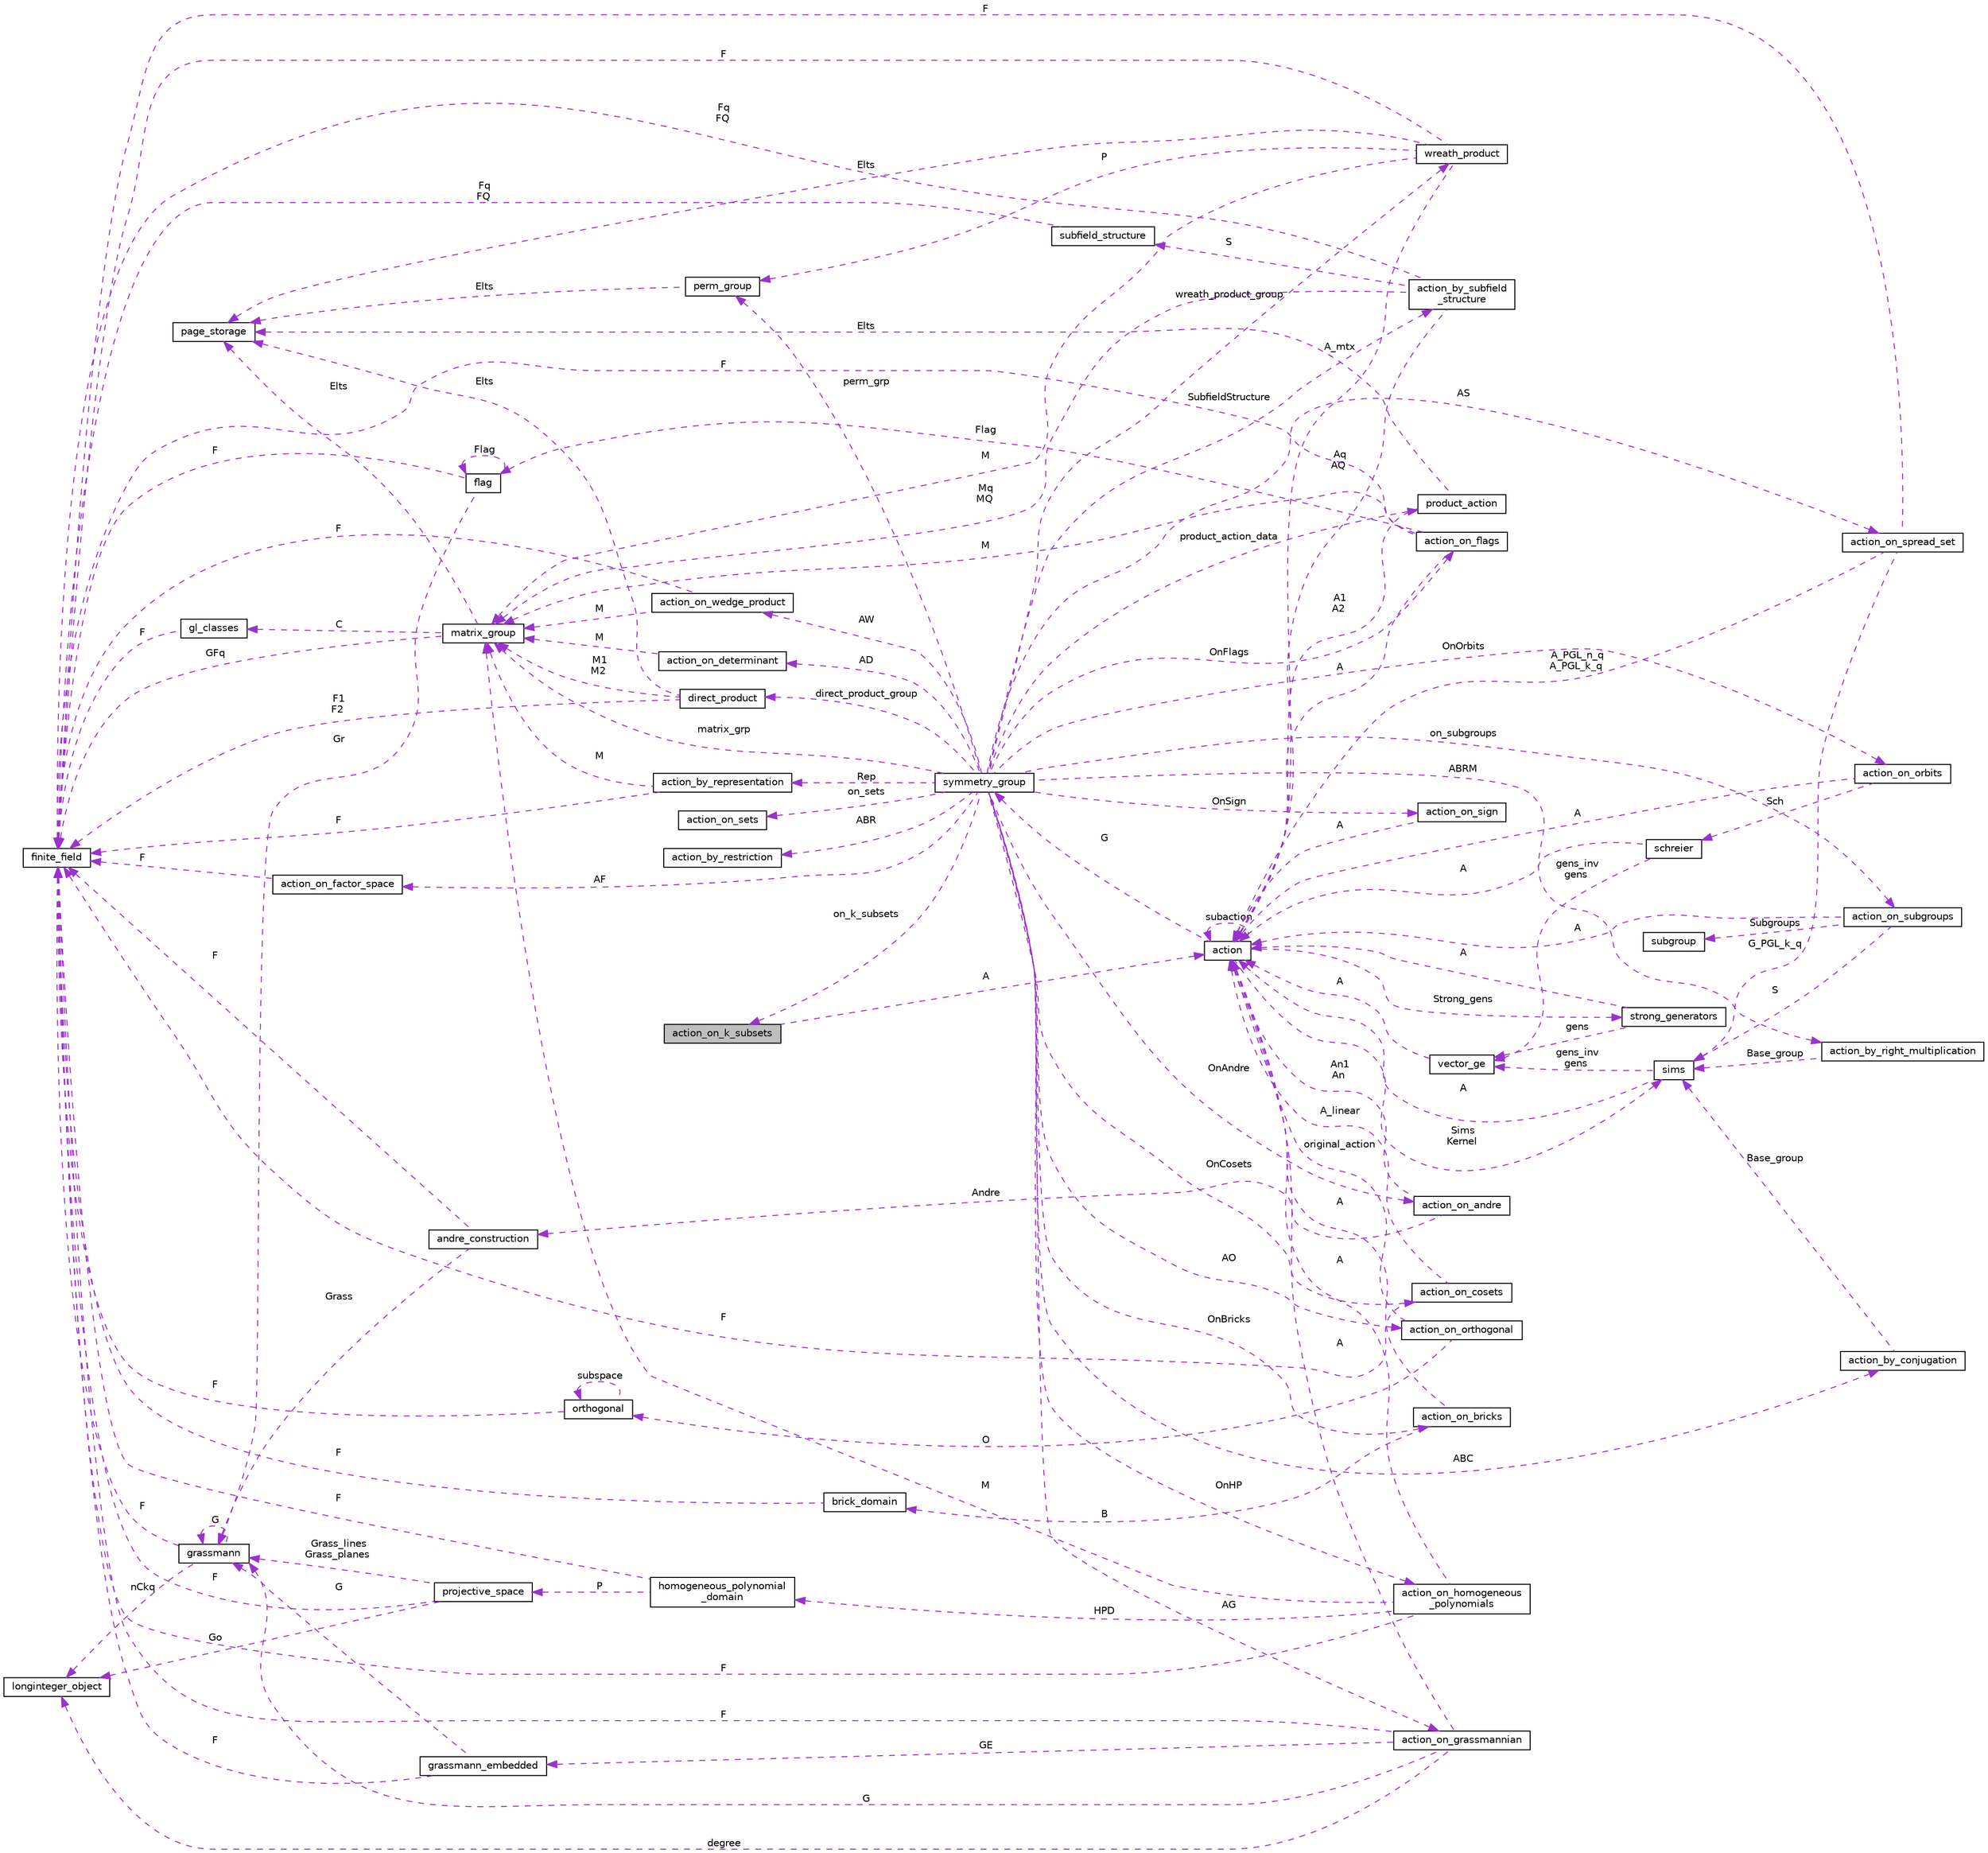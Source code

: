 digraph "action_on_k_subsets"
{
  edge [fontname="Helvetica",fontsize="10",labelfontname="Helvetica",labelfontsize="10"];
  node [fontname="Helvetica",fontsize="10",shape=record];
  rankdir="LR";
  Node1 [label="action_on_k_subsets",height=0.2,width=0.4,color="black", fillcolor="grey75", style="filled", fontcolor="black"];
  Node2 -> Node1 [dir="back",color="darkorchid3",fontsize="10",style="dashed",label=" A" ,fontname="Helvetica"];
  Node2 [label="action",height=0.2,width=0.4,color="black", fillcolor="white", style="filled",URL="$d2/d86/classaction.html"];
  Node3 -> Node2 [dir="back",color="darkorchid3",fontsize="10",style="dashed",label=" G" ,fontname="Helvetica"];
  Node3 [label="symmetry_group",height=0.2,width=0.4,color="black", fillcolor="white", style="filled",URL="$dd/d3b/unionsymmetry__group.html"];
  Node4 -> Node3 [dir="back",color="darkorchid3",fontsize="10",style="dashed",label=" product_action_data" ,fontname="Helvetica"];
  Node4 [label="product_action",height=0.2,width=0.4,color="black", fillcolor="white", style="filled",URL="$d8/d74/classproduct__action.html"];
  Node5 -> Node4 [dir="back",color="darkorchid3",fontsize="10",style="dashed",label=" Elts" ,fontname="Helvetica"];
  Node5 [label="page_storage",height=0.2,width=0.4,color="black", fillcolor="white", style="filled",URL="$dc/d72/classpage__storage.html"];
  Node2 -> Node4 [dir="back",color="darkorchid3",fontsize="10",style="dashed",label=" A1\nA2" ,fontname="Helvetica"];
  Node6 -> Node3 [dir="back",color="darkorchid3",fontsize="10",style="dashed",label=" ABR" ,fontname="Helvetica"];
  Node6 [label="action_by_restriction",height=0.2,width=0.4,color="black", fillcolor="white", style="filled",URL="$d1/d7e/classaction__by__restriction.html"];
  Node7 -> Node3 [dir="back",color="darkorchid3",fontsize="10",style="dashed",label=" OnFlags" ,fontname="Helvetica"];
  Node7 [label="action_on_flags",height=0.2,width=0.4,color="black", fillcolor="white", style="filled",URL="$dd/dc4/classaction__on__flags.html"];
  Node2 -> Node7 [dir="back",color="darkorchid3",fontsize="10",style="dashed",label=" A" ,fontname="Helvetica"];
  Node8 -> Node7 [dir="back",color="darkorchid3",fontsize="10",style="dashed",label=" M" ,fontname="Helvetica"];
  Node8 [label="matrix_group",height=0.2,width=0.4,color="black", fillcolor="white", style="filled",URL="$d3/ded/classmatrix__group.html"];
  Node5 -> Node8 [dir="back",color="darkorchid3",fontsize="10",style="dashed",label=" Elts" ,fontname="Helvetica"];
  Node9 -> Node8 [dir="back",color="darkorchid3",fontsize="10",style="dashed",label=" C" ,fontname="Helvetica"];
  Node9 [label="gl_classes",height=0.2,width=0.4,color="black", fillcolor="white", style="filled",URL="$d6/dab/classgl__classes.html"];
  Node10 -> Node9 [dir="back",color="darkorchid3",fontsize="10",style="dashed",label=" F" ,fontname="Helvetica"];
  Node10 [label="finite_field",height=0.2,width=0.4,color="black", fillcolor="white", style="filled",URL="$df/d5a/classfinite__field.html"];
  Node10 -> Node8 [dir="back",color="darkorchid3",fontsize="10",style="dashed",label=" GFq" ,fontname="Helvetica"];
  Node11 -> Node7 [dir="back",color="darkorchid3",fontsize="10",style="dashed",label=" Flag" ,fontname="Helvetica"];
  Node11 [label="flag",height=0.2,width=0.4,color="black", fillcolor="white", style="filled",URL="$d8/d06/classflag.html"];
  Node11 -> Node11 [dir="back",color="darkorchid3",fontsize="10",style="dashed",label=" Flag" ,fontname="Helvetica"];
  Node12 -> Node11 [dir="back",color="darkorchid3",fontsize="10",style="dashed",label=" Gr" ,fontname="Helvetica"];
  Node12 [label="grassmann",height=0.2,width=0.4,color="black", fillcolor="white", style="filled",URL="$df/d02/classgrassmann.html"];
  Node13 -> Node12 [dir="back",color="darkorchid3",fontsize="10",style="dashed",label=" nCkq" ,fontname="Helvetica"];
  Node13 [label="longinteger_object",height=0.2,width=0.4,color="black", fillcolor="white", style="filled",URL="$dd/d7e/classlonginteger__object.html"];
  Node12 -> Node12 [dir="back",color="darkorchid3",fontsize="10",style="dashed",label=" G" ,fontname="Helvetica"];
  Node10 -> Node12 [dir="back",color="darkorchid3",fontsize="10",style="dashed",label=" F" ,fontname="Helvetica"];
  Node10 -> Node11 [dir="back",color="darkorchid3",fontsize="10",style="dashed",label=" F" ,fontname="Helvetica"];
  Node10 -> Node7 [dir="back",color="darkorchid3",fontsize="10",style="dashed",label=" F" ,fontname="Helvetica"];
  Node14 -> Node3 [dir="back",color="darkorchid3",fontsize="10",style="dashed",label=" AW" ,fontname="Helvetica"];
  Node14 [label="action_on_wedge_product",height=0.2,width=0.4,color="black", fillcolor="white", style="filled",URL="$d0/deb/classaction__on__wedge__product.html"];
  Node8 -> Node14 [dir="back",color="darkorchid3",fontsize="10",style="dashed",label=" M" ,fontname="Helvetica"];
  Node10 -> Node14 [dir="back",color="darkorchid3",fontsize="10",style="dashed",label=" F" ,fontname="Helvetica"];
  Node15 -> Node3 [dir="back",color="darkorchid3",fontsize="10",style="dashed",label=" AF" ,fontname="Helvetica"];
  Node15 [label="action_on_factor_space",height=0.2,width=0.4,color="black", fillcolor="white", style="filled",URL="$d5/d25/classaction__on__factor__space.html"];
  Node10 -> Node15 [dir="back",color="darkorchid3",fontsize="10",style="dashed",label=" F" ,fontname="Helvetica"];
  Node16 -> Node3 [dir="back",color="darkorchid3",fontsize="10",style="dashed",label=" OnCosets" ,fontname="Helvetica"];
  Node16 [label="action_on_cosets",height=0.2,width=0.4,color="black", fillcolor="white", style="filled",URL="$d3/d72/classaction__on__cosets.html"];
  Node2 -> Node16 [dir="back",color="darkorchid3",fontsize="10",style="dashed",label=" A_linear" ,fontname="Helvetica"];
  Node10 -> Node16 [dir="back",color="darkorchid3",fontsize="10",style="dashed",label=" F" ,fontname="Helvetica"];
  Node17 -> Node3 [dir="back",color="darkorchid3",fontsize="10",style="dashed",label=" AO" ,fontname="Helvetica"];
  Node17 [label="action_on_orthogonal",height=0.2,width=0.4,color="black", fillcolor="white", style="filled",URL="$dc/d87/classaction__on__orthogonal.html"];
  Node2 -> Node17 [dir="back",color="darkorchid3",fontsize="10",style="dashed",label=" original_action" ,fontname="Helvetica"];
  Node18 -> Node17 [dir="back",color="darkorchid3",fontsize="10",style="dashed",label=" O" ,fontname="Helvetica"];
  Node18 [label="orthogonal",height=0.2,width=0.4,color="black", fillcolor="white", style="filled",URL="$d7/daa/classorthogonal.html"];
  Node18 -> Node18 [dir="back",color="darkorchid3",fontsize="10",style="dashed",label=" subspace" ,fontname="Helvetica"];
  Node10 -> Node18 [dir="back",color="darkorchid3",fontsize="10",style="dashed",label=" F" ,fontname="Helvetica"];
  Node19 -> Node3 [dir="back",color="darkorchid3",fontsize="10",style="dashed",label=" AG" ,fontname="Helvetica"];
  Node19 [label="action_on_grassmannian",height=0.2,width=0.4,color="black", fillcolor="white", style="filled",URL="$d9/ddf/classaction__on__grassmannian.html"];
  Node13 -> Node19 [dir="back",color="darkorchid3",fontsize="10",style="dashed",label=" degree" ,fontname="Helvetica"];
  Node20 -> Node19 [dir="back",color="darkorchid3",fontsize="10",style="dashed",label=" GE" ,fontname="Helvetica"];
  Node20 [label="grassmann_embedded",height=0.2,width=0.4,color="black", fillcolor="white", style="filled",URL="$d4/dda/classgrassmann__embedded.html"];
  Node12 -> Node20 [dir="back",color="darkorchid3",fontsize="10",style="dashed",label=" G" ,fontname="Helvetica"];
  Node10 -> Node20 [dir="back",color="darkorchid3",fontsize="10",style="dashed",label=" F" ,fontname="Helvetica"];
  Node2 -> Node19 [dir="back",color="darkorchid3",fontsize="10",style="dashed",label=" A" ,fontname="Helvetica"];
  Node12 -> Node19 [dir="back",color="darkorchid3",fontsize="10",style="dashed",label=" G" ,fontname="Helvetica"];
  Node10 -> Node19 [dir="back",color="darkorchid3",fontsize="10",style="dashed",label=" F" ,fontname="Helvetica"];
  Node21 -> Node3 [dir="back",color="darkorchid3",fontsize="10",style="dashed",label=" OnHP" ,fontname="Helvetica"];
  Node21 [label="action_on_homogeneous\l_polynomials",height=0.2,width=0.4,color="black", fillcolor="white", style="filled",URL="$d5/dd4/classaction__on__homogeneous__polynomials.html"];
  Node2 -> Node21 [dir="back",color="darkorchid3",fontsize="10",style="dashed",label=" A" ,fontname="Helvetica"];
  Node8 -> Node21 [dir="back",color="darkorchid3",fontsize="10",style="dashed",label=" M" ,fontname="Helvetica"];
  Node10 -> Node21 [dir="back",color="darkorchid3",fontsize="10",style="dashed",label=" F" ,fontname="Helvetica"];
  Node22 -> Node21 [dir="back",color="darkorchid3",fontsize="10",style="dashed",label=" HPD" ,fontname="Helvetica"];
  Node22 [label="homogeneous_polynomial\l_domain",height=0.2,width=0.4,color="black", fillcolor="white", style="filled",URL="$d2/da7/classhomogeneous__polynomial__domain.html"];
  Node23 -> Node22 [dir="back",color="darkorchid3",fontsize="10",style="dashed",label=" P" ,fontname="Helvetica"];
  Node23 [label="projective_space",height=0.2,width=0.4,color="black", fillcolor="white", style="filled",URL="$d2/d17/classprojective__space.html"];
  Node13 -> Node23 [dir="back",color="darkorchid3",fontsize="10",style="dashed",label=" Go" ,fontname="Helvetica"];
  Node10 -> Node23 [dir="back",color="darkorchid3",fontsize="10",style="dashed",label=" F" ,fontname="Helvetica"];
  Node12 -> Node23 [dir="back",color="darkorchid3",fontsize="10",style="dashed",label=" Grass_lines\nGrass_planes" ,fontname="Helvetica"];
  Node10 -> Node22 [dir="back",color="darkorchid3",fontsize="10",style="dashed",label=" F" ,fontname="Helvetica"];
  Node24 -> Node3 [dir="back",color="darkorchid3",fontsize="10",style="dashed",label=" OnOrbits" ,fontname="Helvetica"];
  Node24 [label="action_on_orbits",height=0.2,width=0.4,color="black", fillcolor="white", style="filled",URL="$da/d89/classaction__on__orbits.html"];
  Node2 -> Node24 [dir="back",color="darkorchid3",fontsize="10",style="dashed",label=" A" ,fontname="Helvetica"];
  Node25 -> Node24 [dir="back",color="darkorchid3",fontsize="10",style="dashed",label=" Sch" ,fontname="Helvetica"];
  Node25 [label="schreier",height=0.2,width=0.4,color="black", fillcolor="white", style="filled",URL="$d3/dd6/classschreier.html"];
  Node2 -> Node25 [dir="back",color="darkorchid3",fontsize="10",style="dashed",label=" A" ,fontname="Helvetica"];
  Node26 -> Node25 [dir="back",color="darkorchid3",fontsize="10",style="dashed",label=" gens_inv\ngens" ,fontname="Helvetica"];
  Node26 [label="vector_ge",height=0.2,width=0.4,color="black", fillcolor="white", style="filled",URL="$d4/d6e/classvector__ge.html"];
  Node2 -> Node26 [dir="back",color="darkorchid3",fontsize="10",style="dashed",label=" A" ,fontname="Helvetica"];
  Node27 -> Node3 [dir="back",color="darkorchid3",fontsize="10",style="dashed",label=" AD" ,fontname="Helvetica"];
  Node27 [label="action_on_determinant",height=0.2,width=0.4,color="black", fillcolor="white", style="filled",URL="$d4/d32/classaction__on__determinant.html"];
  Node8 -> Node27 [dir="back",color="darkorchid3",fontsize="10",style="dashed",label=" M" ,fontname="Helvetica"];
  Node1 -> Node3 [dir="back",color="darkorchid3",fontsize="10",style="dashed",label=" on_k_subsets" ,fontname="Helvetica"];
  Node28 -> Node3 [dir="back",color="darkorchid3",fontsize="10",style="dashed",label=" wreath_product_group" ,fontname="Helvetica"];
  Node28 [label="wreath_product",height=0.2,width=0.4,color="black", fillcolor="white", style="filled",URL="$d8/dfa/classwreath__product.html"];
  Node5 -> Node28 [dir="back",color="darkorchid3",fontsize="10",style="dashed",label=" Elts" ,fontname="Helvetica"];
  Node2 -> Node28 [dir="back",color="darkorchid3",fontsize="10",style="dashed",label=" A_mtx" ,fontname="Helvetica"];
  Node8 -> Node28 [dir="back",color="darkorchid3",fontsize="10",style="dashed",label=" M" ,fontname="Helvetica"];
  Node29 -> Node28 [dir="back",color="darkorchid3",fontsize="10",style="dashed",label=" P" ,fontname="Helvetica"];
  Node29 [label="perm_group",height=0.2,width=0.4,color="black", fillcolor="white", style="filled",URL="$df/d0a/classperm__group.html"];
  Node5 -> Node29 [dir="back",color="darkorchid3",fontsize="10",style="dashed",label=" Elts" ,fontname="Helvetica"];
  Node10 -> Node28 [dir="back",color="darkorchid3",fontsize="10",style="dashed",label=" F" ,fontname="Helvetica"];
  Node30 -> Node3 [dir="back",color="darkorchid3",fontsize="10",style="dashed",label=" on_subgroups" ,fontname="Helvetica"];
  Node30 [label="action_on_subgroups",height=0.2,width=0.4,color="black", fillcolor="white", style="filled",URL="$d6/da4/classaction__on__subgroups.html"];
  Node31 -> Node30 [dir="back",color="darkorchid3",fontsize="10",style="dashed",label=" Subgroups" ,fontname="Helvetica"];
  Node31 [label="subgroup",height=0.2,width=0.4,color="black", fillcolor="white", style="filled",URL="$d0/d0a/classsubgroup.html"];
  Node2 -> Node30 [dir="back",color="darkorchid3",fontsize="10",style="dashed",label=" A" ,fontname="Helvetica"];
  Node32 -> Node30 [dir="back",color="darkorchid3",fontsize="10",style="dashed",label=" S" ,fontname="Helvetica"];
  Node32 [label="sims",height=0.2,width=0.4,color="black", fillcolor="white", style="filled",URL="$d9/df3/classsims.html"];
  Node2 -> Node32 [dir="back",color="darkorchid3",fontsize="10",style="dashed",label=" A" ,fontname="Helvetica"];
  Node26 -> Node32 [dir="back",color="darkorchid3",fontsize="10",style="dashed",label=" gens_inv\ngens" ,fontname="Helvetica"];
  Node8 -> Node3 [dir="back",color="darkorchid3",fontsize="10",style="dashed",label=" matrix_grp" ,fontname="Helvetica"];
  Node33 -> Node3 [dir="back",color="darkorchid3",fontsize="10",style="dashed",label=" ABRM" ,fontname="Helvetica"];
  Node33 [label="action_by_right_multiplication",height=0.2,width=0.4,color="black", fillcolor="white", style="filled",URL="$d5/daa/classaction__by__right__multiplication.html"];
  Node32 -> Node33 [dir="back",color="darkorchid3",fontsize="10",style="dashed",label=" Base_group" ,fontname="Helvetica"];
  Node34 -> Node3 [dir="back",color="darkorchid3",fontsize="10",style="dashed",label=" direct_product_group" ,fontname="Helvetica"];
  Node34 [label="direct_product",height=0.2,width=0.4,color="black", fillcolor="white", style="filled",URL="$dc/daf/classdirect__product.html"];
  Node5 -> Node34 [dir="back",color="darkorchid3",fontsize="10",style="dashed",label=" Elts" ,fontname="Helvetica"];
  Node8 -> Node34 [dir="back",color="darkorchid3",fontsize="10",style="dashed",label=" M1\nM2" ,fontname="Helvetica"];
  Node10 -> Node34 [dir="back",color="darkorchid3",fontsize="10",style="dashed",label=" F1\nF2" ,fontname="Helvetica"];
  Node35 -> Node3 [dir="back",color="darkorchid3",fontsize="10",style="dashed",label=" OnBricks" ,fontname="Helvetica"];
  Node35 [label="action_on_bricks",height=0.2,width=0.4,color="black", fillcolor="white", style="filled",URL="$de/d56/classaction__on__bricks.html"];
  Node2 -> Node35 [dir="back",color="darkorchid3",fontsize="10",style="dashed",label=" A" ,fontname="Helvetica"];
  Node36 -> Node35 [dir="back",color="darkorchid3",fontsize="10",style="dashed",label=" B" ,fontname="Helvetica"];
  Node36 [label="brick_domain",height=0.2,width=0.4,color="black", fillcolor="white", style="filled",URL="$da/daf/classbrick__domain.html"];
  Node10 -> Node36 [dir="back",color="darkorchid3",fontsize="10",style="dashed",label=" F" ,fontname="Helvetica"];
  Node37 -> Node3 [dir="back",color="darkorchid3",fontsize="10",style="dashed",label=" ABC" ,fontname="Helvetica"];
  Node37 [label="action_by_conjugation",height=0.2,width=0.4,color="black", fillcolor="white", style="filled",URL="$d3/dda/classaction__by__conjugation.html"];
  Node32 -> Node37 [dir="back",color="darkorchid3",fontsize="10",style="dashed",label=" Base_group" ,fontname="Helvetica"];
  Node38 -> Node3 [dir="back",color="darkorchid3",fontsize="10",style="dashed",label=" OnSign" ,fontname="Helvetica"];
  Node38 [label="action_on_sign",height=0.2,width=0.4,color="black", fillcolor="white", style="filled",URL="$da/d06/classaction__on__sign.html"];
  Node2 -> Node38 [dir="back",color="darkorchid3",fontsize="10",style="dashed",label=" A" ,fontname="Helvetica"];
  Node39 -> Node3 [dir="back",color="darkorchid3",fontsize="10",style="dashed",label=" SubfieldStructure" ,fontname="Helvetica"];
  Node39 [label="action_by_subfield\l_structure",height=0.2,width=0.4,color="black", fillcolor="white", style="filled",URL="$dd/d67/classaction__by__subfield__structure.html"];
  Node2 -> Node39 [dir="back",color="darkorchid3",fontsize="10",style="dashed",label=" Aq\nAQ" ,fontname="Helvetica"];
  Node40 -> Node39 [dir="back",color="darkorchid3",fontsize="10",style="dashed",label=" S" ,fontname="Helvetica"];
  Node40 [label="subfield_structure",height=0.2,width=0.4,color="black", fillcolor="white", style="filled",URL="$d4/d43/classsubfield__structure.html"];
  Node10 -> Node40 [dir="back",color="darkorchid3",fontsize="10",style="dashed",label=" Fq\nFQ" ,fontname="Helvetica"];
  Node8 -> Node39 [dir="back",color="darkorchid3",fontsize="10",style="dashed",label=" Mq\nMQ" ,fontname="Helvetica"];
  Node10 -> Node39 [dir="back",color="darkorchid3",fontsize="10",style="dashed",label=" Fq\nFQ" ,fontname="Helvetica"];
  Node41 -> Node3 [dir="back",color="darkorchid3",fontsize="10",style="dashed",label=" on_sets" ,fontname="Helvetica"];
  Node41 [label="action_on_sets",height=0.2,width=0.4,color="black", fillcolor="white", style="filled",URL="$da/d37/classaction__on__sets.html"];
  Node29 -> Node3 [dir="back",color="darkorchid3",fontsize="10",style="dashed",label=" perm_grp" ,fontname="Helvetica"];
  Node42 -> Node3 [dir="back",color="darkorchid3",fontsize="10",style="dashed",label=" Rep" ,fontname="Helvetica"];
  Node42 [label="action_by_representation",height=0.2,width=0.4,color="black", fillcolor="white", style="filled",URL="$d1/d9d/classaction__by__representation.html"];
  Node8 -> Node42 [dir="back",color="darkorchid3",fontsize="10",style="dashed",label=" M" ,fontname="Helvetica"];
  Node10 -> Node42 [dir="back",color="darkorchid3",fontsize="10",style="dashed",label=" F" ,fontname="Helvetica"];
  Node43 -> Node3 [dir="back",color="darkorchid3",fontsize="10",style="dashed",label=" AS" ,fontname="Helvetica"];
  Node43 [label="action_on_spread_set",height=0.2,width=0.4,color="black", fillcolor="white", style="filled",URL="$d2/d7a/classaction__on__spread__set.html"];
  Node2 -> Node43 [dir="back",color="darkorchid3",fontsize="10",style="dashed",label=" A_PGL_n_q\nA_PGL_k_q" ,fontname="Helvetica"];
  Node32 -> Node43 [dir="back",color="darkorchid3",fontsize="10",style="dashed",label=" G_PGL_k_q" ,fontname="Helvetica"];
  Node10 -> Node43 [dir="back",color="darkorchid3",fontsize="10",style="dashed",label=" F" ,fontname="Helvetica"];
  Node44 -> Node3 [dir="back",color="darkorchid3",fontsize="10",style="dashed",label=" OnAndre" ,fontname="Helvetica"];
  Node44 [label="action_on_andre",height=0.2,width=0.4,color="black", fillcolor="white", style="filled",URL="$da/d32/classaction__on__andre.html"];
  Node2 -> Node44 [dir="back",color="darkorchid3",fontsize="10",style="dashed",label=" An1\nAn" ,fontname="Helvetica"];
  Node45 -> Node44 [dir="back",color="darkorchid3",fontsize="10",style="dashed",label=" Andre" ,fontname="Helvetica"];
  Node45 [label="andre_construction",height=0.2,width=0.4,color="black", fillcolor="white", style="filled",URL="$d2/d32/classandre__construction.html"];
  Node10 -> Node45 [dir="back",color="darkorchid3",fontsize="10",style="dashed",label=" F" ,fontname="Helvetica"];
  Node12 -> Node45 [dir="back",color="darkorchid3",fontsize="10",style="dashed",label=" Grass" ,fontname="Helvetica"];
  Node2 -> Node2 [dir="back",color="darkorchid3",fontsize="10",style="dashed",label=" subaction" ,fontname="Helvetica"];
  Node46 -> Node2 [dir="back",color="darkorchid3",fontsize="10",style="dashed",label=" Strong_gens" ,fontname="Helvetica"];
  Node46 [label="strong_generators",height=0.2,width=0.4,color="black", fillcolor="white", style="filled",URL="$dc/d09/classstrong__generators.html"];
  Node2 -> Node46 [dir="back",color="darkorchid3",fontsize="10",style="dashed",label=" A" ,fontname="Helvetica"];
  Node26 -> Node46 [dir="back",color="darkorchid3",fontsize="10",style="dashed",label=" gens" ,fontname="Helvetica"];
  Node32 -> Node2 [dir="back",color="darkorchid3",fontsize="10",style="dashed",label=" Sims\nKernel" ,fontname="Helvetica"];
}
